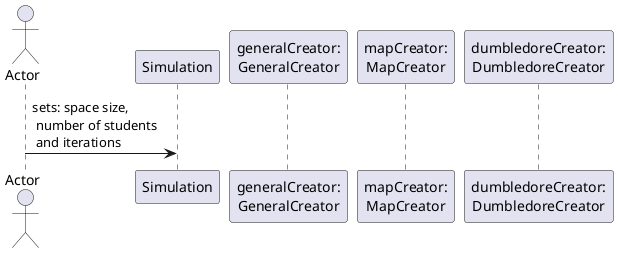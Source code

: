 @startuml
'https://plantuml.com/sequence-diagram
skinparam classAttributeIconSize 0
'autonumber

actor Actor
participant Simulation
participant "generalCreator:\nGeneralCreator" as generalCreator
participant "mapCreator:\nMapCreator" as mapCreator
participant "dumbledoreCreator:\nDumbledoreCreator" as dumbledoreCreator

Actor -> Simulation: sets: space size, \n number of students \n and iterations

@enduml